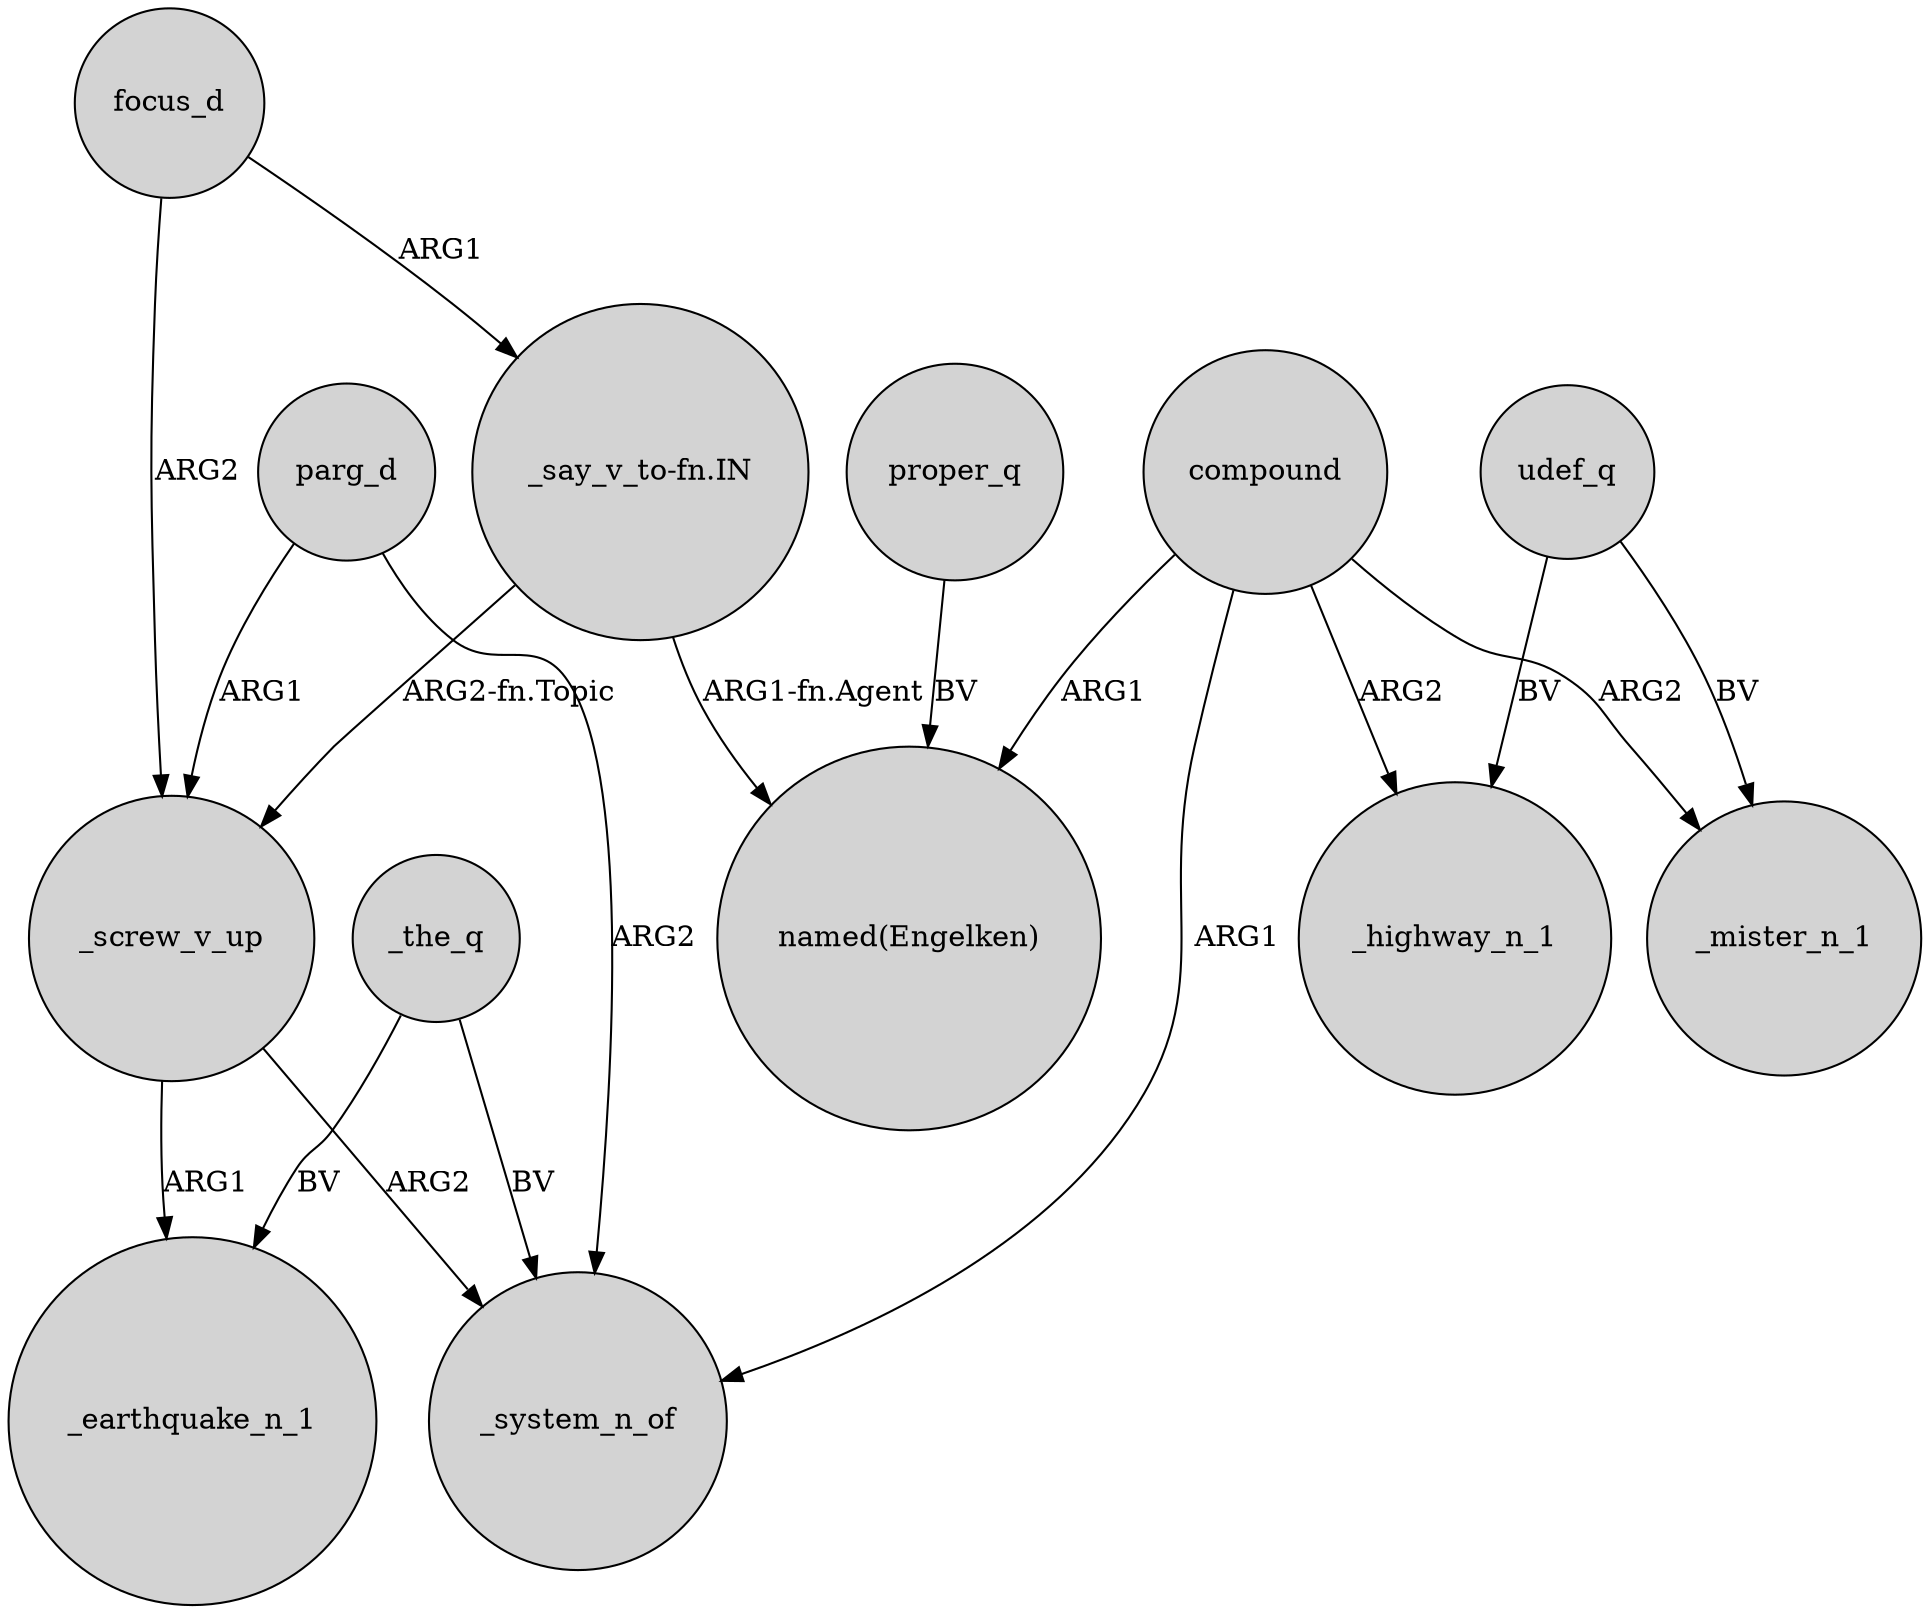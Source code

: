 digraph {
	node [shape=circle style=filled]
	_the_q -> _earthquake_n_1 [label=BV]
	udef_q -> _mister_n_1 [label=BV]
	focus_d -> _screw_v_up [label=ARG2]
	"_say_v_to-fn.IN" -> _screw_v_up [label="ARG2-fn.Topic"]
	udef_q -> _highway_n_1 [label=BV]
	compound -> _highway_n_1 [label=ARG2]
	_the_q -> _system_n_of [label=BV]
	compound -> "named(Engelken)" [label=ARG1]
	"_say_v_to-fn.IN" -> "named(Engelken)" [label="ARG1-fn.Agent"]
	compound -> _mister_n_1 [label=ARG2]
	proper_q -> "named(Engelken)" [label=BV]
	compound -> _system_n_of [label=ARG1]
	_screw_v_up -> _system_n_of [label=ARG2]
	parg_d -> _screw_v_up [label=ARG1]
	parg_d -> _system_n_of [label=ARG2]
	_screw_v_up -> _earthquake_n_1 [label=ARG1]
	focus_d -> "_say_v_to-fn.IN" [label=ARG1]
}
